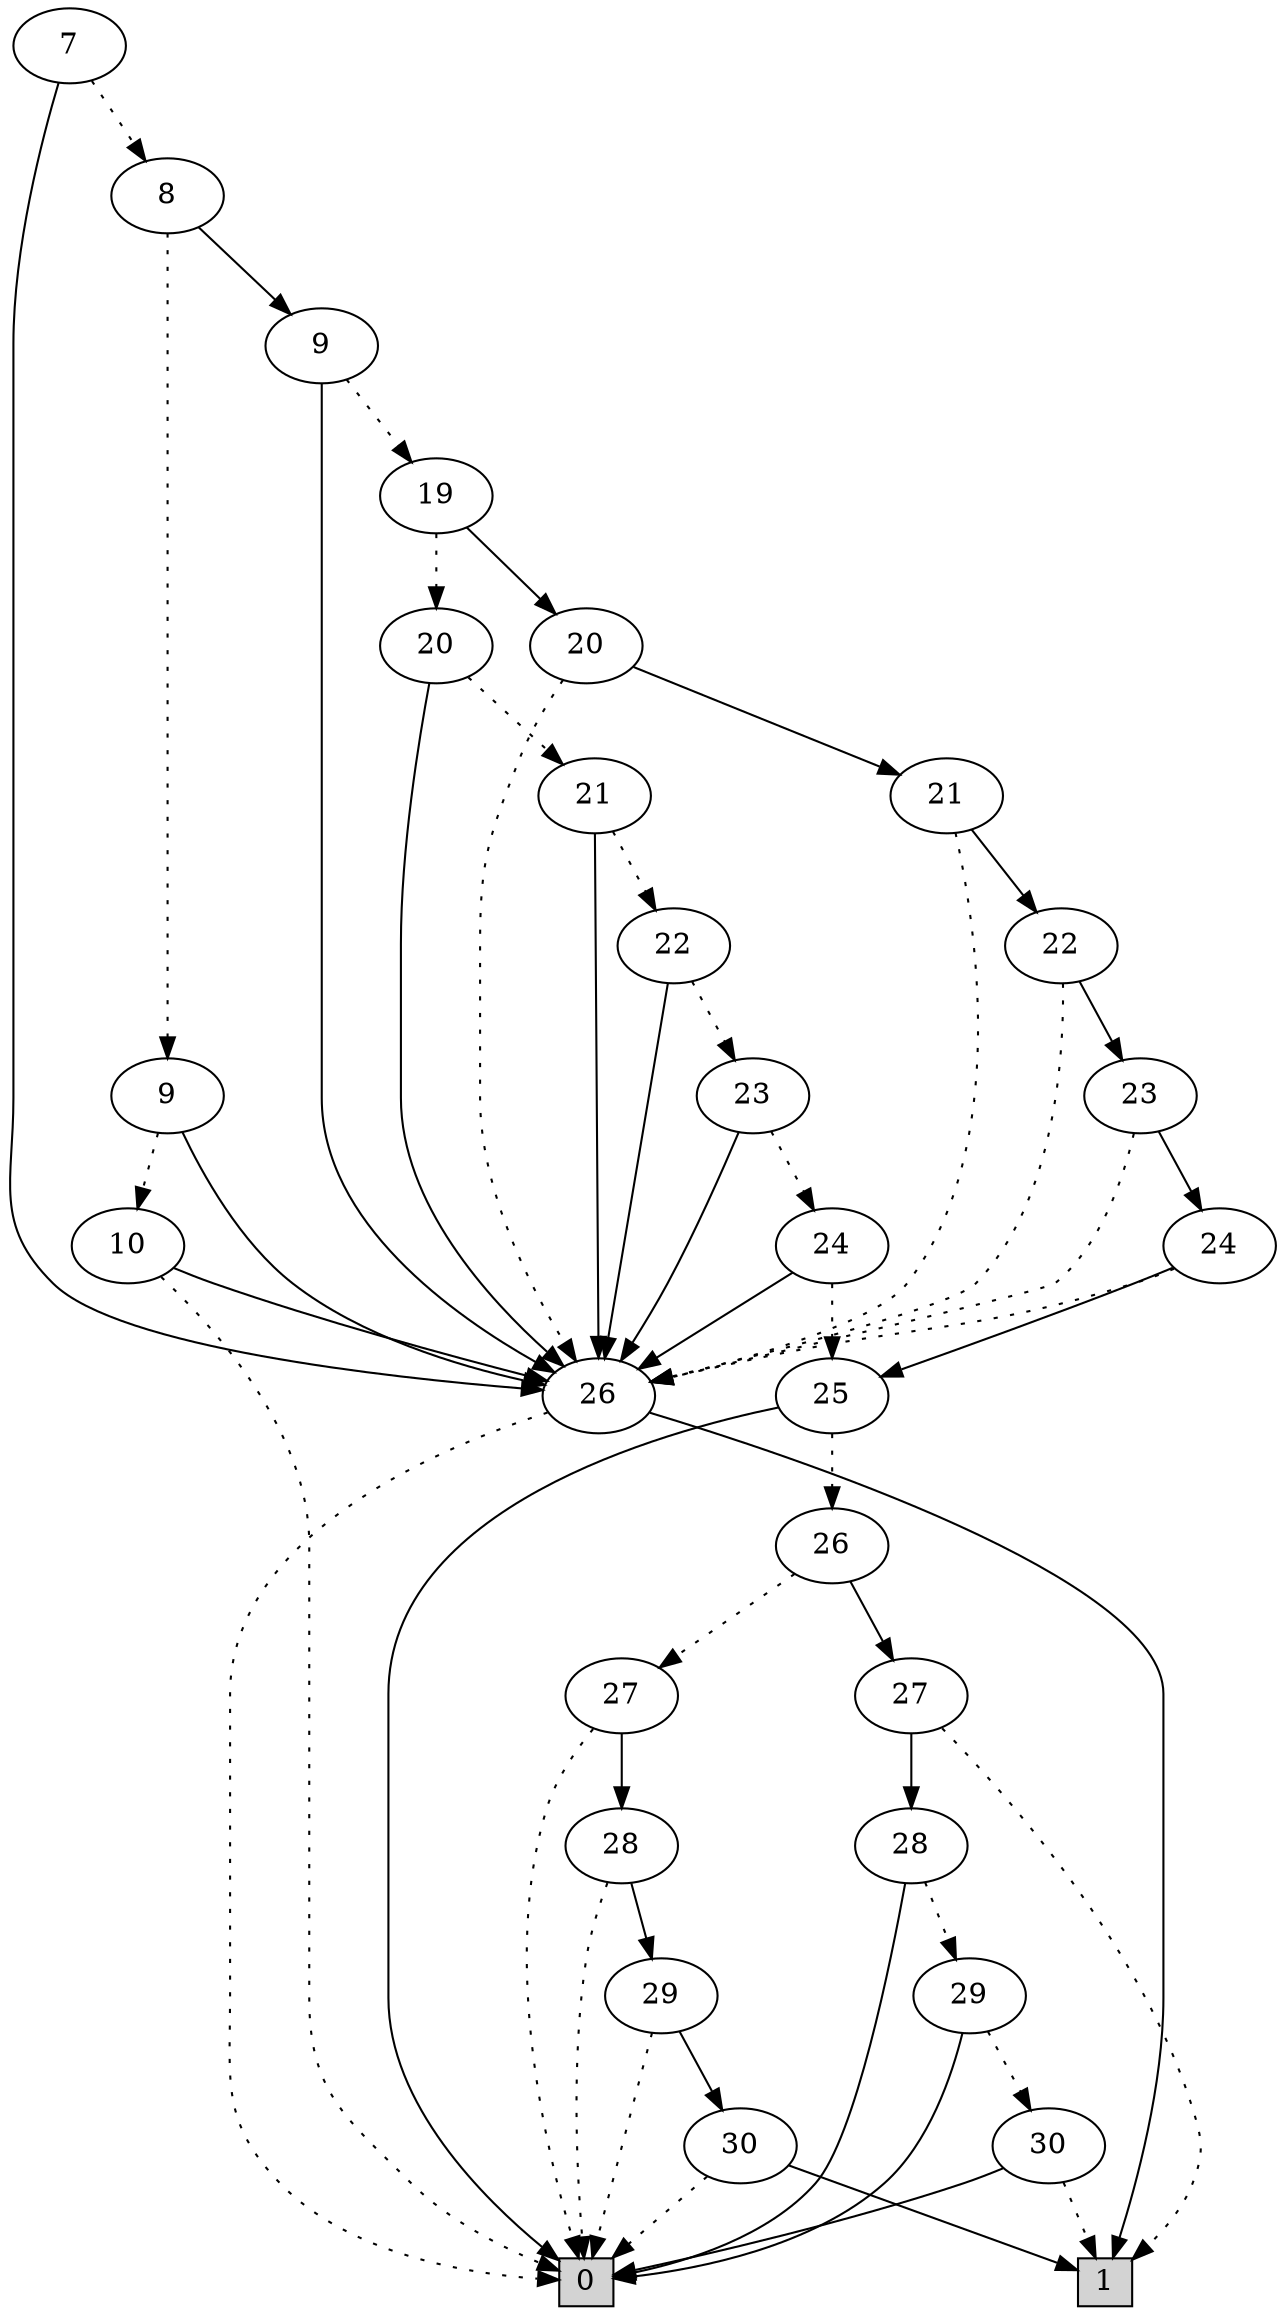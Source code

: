 digraph G {
0 [shape=box, label="0", style=filled, shape=box, height=0.3, width=0.3];
1 [shape=box, label="1", style=filled, shape=box, height=0.3, width=0.3];
869 [label="7"];
869 -> 868 [style=dotted];
869 -> 54 [style=filled];
868 [label="8"];
868 -> 773 [style=dotted];
868 -> 867 [style=filled];
773 [label="9"];
773 -> 772 [style=dotted];
773 -> 54 [style=filled];
772 [label="10"];
772 -> 0 [style=dotted];
772 -> 54 [style=filled];
54 [label="26"];
54 -> 0 [style=dotted];
54 -> 1 [style=filled];
867 [label="9"];
867 -> 866 [style=dotted];
867 -> 54 [style=filled];
866 [label="19"];
866 -> 860 [style=dotted];
866 -> 865 [style=filled];
860 [label="20"];
860 -> 859 [style=dotted];
860 -> 54 [style=filled];
859 [label="21"];
859 -> 858 [style=dotted];
859 -> 54 [style=filled];
858 [label="22"];
858 -> 857 [style=dotted];
858 -> 54 [style=filled];
857 [label="23"];
857 -> 856 [style=dotted];
857 -> 54 [style=filled];
856 [label="24"];
856 -> 811 [style=dotted];
856 -> 54 [style=filled];
811 [label="25"];
811 -> 810 [style=dotted];
811 -> 0 [style=filled];
810 [label="26"];
810 -> 396 [style=dotted];
810 -> 705 [style=filled];
396 [label="27"];
396 -> 0 [style=dotted];
396 -> 394 [style=filled];
394 [label="28"];
394 -> 0 [style=dotted];
394 -> 392 [style=filled];
392 [label="29"];
392 -> 0 [style=dotted];
392 -> 62 [style=filled];
62 [label="30"];
62 -> 0 [style=dotted];
62 -> 1 [style=filled];
705 [label="27"];
705 -> 1 [style=dotted];
705 -> 654 [style=filled];
654 [label="28"];
654 -> 602 [style=dotted];
654 -> 0 [style=filled];
602 [label="29"];
602 -> 63 [style=dotted];
602 -> 0 [style=filled];
63 [label="30"];
63 -> 1 [style=dotted];
63 -> 0 [style=filled];
865 [label="20"];
865 -> 54 [style=dotted];
865 -> 864 [style=filled];
864 [label="21"];
864 -> 54 [style=dotted];
864 -> 863 [style=filled];
863 [label="22"];
863 -> 54 [style=dotted];
863 -> 862 [style=filled];
862 [label="23"];
862 -> 54 [style=dotted];
862 -> 861 [style=filled];
861 [label="24"];
861 -> 54 [style=dotted];
861 -> 811 [style=filled];
}
